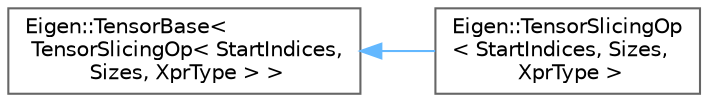 digraph "类继承关系图"
{
 // LATEX_PDF_SIZE
  bgcolor="transparent";
  edge [fontname=Helvetica,fontsize=10,labelfontname=Helvetica,labelfontsize=10];
  node [fontname=Helvetica,fontsize=10,shape=box,height=0.2,width=0.4];
  rankdir="LR";
  Node0 [id="Node000000",label="Eigen::TensorBase\<\l TensorSlicingOp\< StartIndices,\l Sizes, XprType \> \>",height=0.2,width=0.4,color="grey40", fillcolor="white", style="filled",URL="$class_eigen_1_1_tensor_base.html",tooltip=" "];
  Node0 -> Node1 [id="edge4772_Node000000_Node000001",dir="back",color="steelblue1",style="solid",tooltip=" "];
  Node1 [id="Node000001",label="Eigen::TensorSlicingOp\l\< StartIndices, Sizes,\l XprType \>",height=0.2,width=0.4,color="grey40", fillcolor="white", style="filled",URL="$class_eigen_1_1_tensor_slicing_op.html",tooltip=" "];
}
